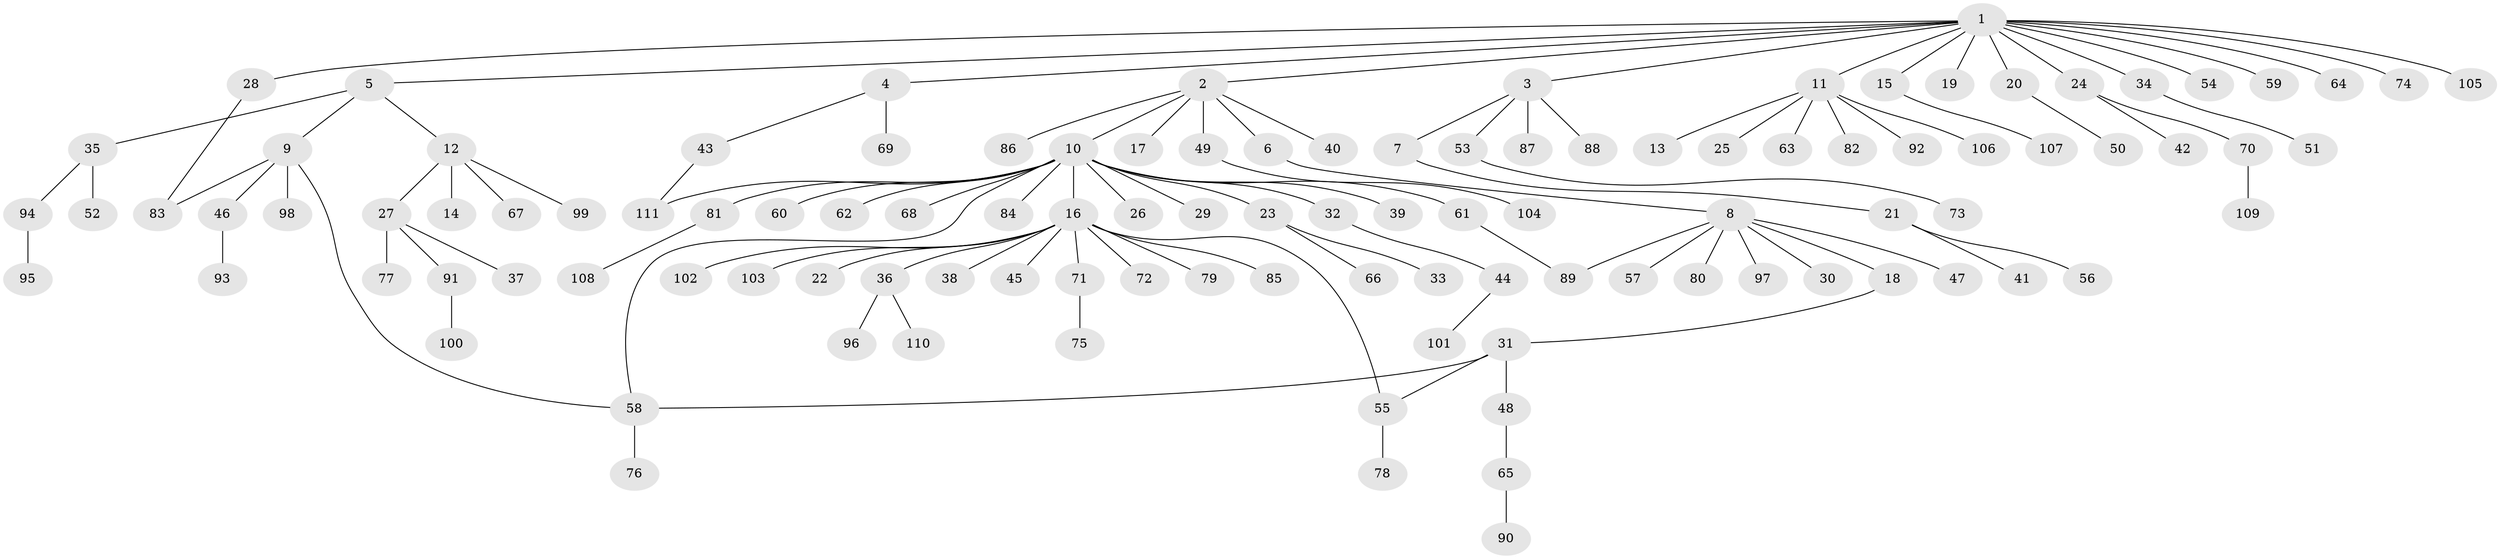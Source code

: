 // coarse degree distribution, {16: 0.024096385542168676, 7: 0.024096385542168676, 4: 0.03614457831325301, 3: 0.04819277108433735, 5: 0.024096385542168676, 6: 0.012048192771084338, 1: 0.6867469879518072, 11: 0.012048192771084338, 2: 0.13253012048192772}
// Generated by graph-tools (version 1.1) at 2025/23/03/03/25 07:23:49]
// undirected, 111 vertices, 116 edges
graph export_dot {
graph [start="1"]
  node [color=gray90,style=filled];
  1;
  2;
  3;
  4;
  5;
  6;
  7;
  8;
  9;
  10;
  11;
  12;
  13;
  14;
  15;
  16;
  17;
  18;
  19;
  20;
  21;
  22;
  23;
  24;
  25;
  26;
  27;
  28;
  29;
  30;
  31;
  32;
  33;
  34;
  35;
  36;
  37;
  38;
  39;
  40;
  41;
  42;
  43;
  44;
  45;
  46;
  47;
  48;
  49;
  50;
  51;
  52;
  53;
  54;
  55;
  56;
  57;
  58;
  59;
  60;
  61;
  62;
  63;
  64;
  65;
  66;
  67;
  68;
  69;
  70;
  71;
  72;
  73;
  74;
  75;
  76;
  77;
  78;
  79;
  80;
  81;
  82;
  83;
  84;
  85;
  86;
  87;
  88;
  89;
  90;
  91;
  92;
  93;
  94;
  95;
  96;
  97;
  98;
  99;
  100;
  101;
  102;
  103;
  104;
  105;
  106;
  107;
  108;
  109;
  110;
  111;
  1 -- 2;
  1 -- 3;
  1 -- 4;
  1 -- 5;
  1 -- 11;
  1 -- 15;
  1 -- 19;
  1 -- 20;
  1 -- 24;
  1 -- 28;
  1 -- 34;
  1 -- 54;
  1 -- 59;
  1 -- 64;
  1 -- 74;
  1 -- 105;
  2 -- 6;
  2 -- 10;
  2 -- 17;
  2 -- 40;
  2 -- 49;
  2 -- 86;
  3 -- 7;
  3 -- 53;
  3 -- 87;
  3 -- 88;
  4 -- 43;
  4 -- 69;
  5 -- 9;
  5 -- 12;
  5 -- 35;
  6 -- 8;
  7 -- 21;
  8 -- 18;
  8 -- 30;
  8 -- 47;
  8 -- 57;
  8 -- 80;
  8 -- 89;
  8 -- 97;
  9 -- 46;
  9 -- 58;
  9 -- 83;
  9 -- 98;
  10 -- 16;
  10 -- 23;
  10 -- 26;
  10 -- 29;
  10 -- 32;
  10 -- 39;
  10 -- 58;
  10 -- 60;
  10 -- 61;
  10 -- 62;
  10 -- 68;
  10 -- 81;
  10 -- 84;
  10 -- 111;
  11 -- 13;
  11 -- 25;
  11 -- 63;
  11 -- 82;
  11 -- 92;
  11 -- 106;
  12 -- 14;
  12 -- 27;
  12 -- 67;
  12 -- 99;
  15 -- 107;
  16 -- 22;
  16 -- 36;
  16 -- 38;
  16 -- 45;
  16 -- 55;
  16 -- 71;
  16 -- 72;
  16 -- 79;
  16 -- 85;
  16 -- 102;
  16 -- 103;
  18 -- 31;
  20 -- 50;
  21 -- 41;
  21 -- 56;
  23 -- 33;
  23 -- 66;
  24 -- 42;
  24 -- 70;
  27 -- 37;
  27 -- 77;
  27 -- 91;
  28 -- 83;
  31 -- 48;
  31 -- 55;
  31 -- 58;
  32 -- 44;
  34 -- 51;
  35 -- 52;
  35 -- 94;
  36 -- 96;
  36 -- 110;
  43 -- 111;
  44 -- 101;
  46 -- 93;
  48 -- 65;
  49 -- 104;
  53 -- 73;
  55 -- 78;
  58 -- 76;
  61 -- 89;
  65 -- 90;
  70 -- 109;
  71 -- 75;
  81 -- 108;
  91 -- 100;
  94 -- 95;
}
